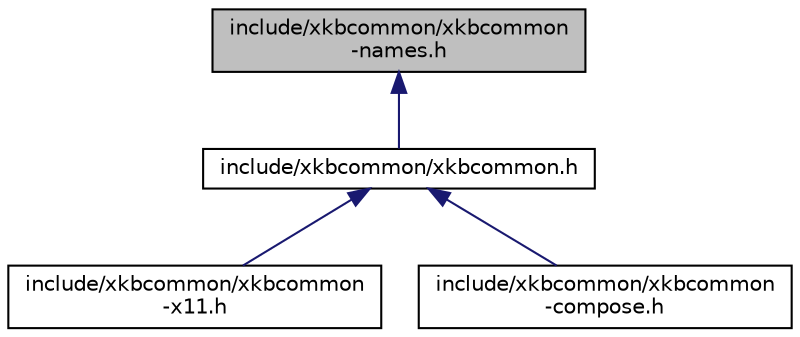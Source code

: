 digraph "include/xkbcommon/xkbcommon-names.h"
{
 // LATEX_PDF_SIZE
  edge [fontname="Helvetica",fontsize="10",labelfontname="Helvetica",labelfontsize="10"];
  node [fontname="Helvetica",fontsize="10",shape=record];
  Node1 [label="include/xkbcommon/xkbcommon\l-names.h",height=0.2,width=0.4,color="black", fillcolor="grey75", style="filled", fontcolor="black",tooltip="Predefined names for common modifiers and LEDs."];
  Node1 -> Node2 [dir="back",color="midnightblue",fontsize="10",style="solid",fontname="Helvetica"];
  Node2 [label="include/xkbcommon/xkbcommon.h",height=0.2,width=0.4,color="black", fillcolor="white", style="filled",URL="$xkbcommon_8h.html",tooltip="Main libxkbcommon API."];
  Node2 -> Node3 [dir="back",color="midnightblue",fontsize="10",style="solid",fontname="Helvetica"];
  Node3 [label="include/xkbcommon/xkbcommon\l-x11.h",height=0.2,width=0.4,color="black", fillcolor="white", style="filled",URL="$xkbcommon-x11_8h.html",tooltip="libxkbcommon-x11 API - Additional X11 support for xkbcommon."];
  Node2 -> Node4 [dir="back",color="midnightblue",fontsize="10",style="solid",fontname="Helvetica"];
  Node4 [label="include/xkbcommon/xkbcommon\l-compose.h",height=0.2,width=0.4,color="black", fillcolor="white", style="filled",URL="$xkbcommon-compose_8h.html",tooltip="libxkbcommon Compose API - support for Compose and dead-keys."];
}
